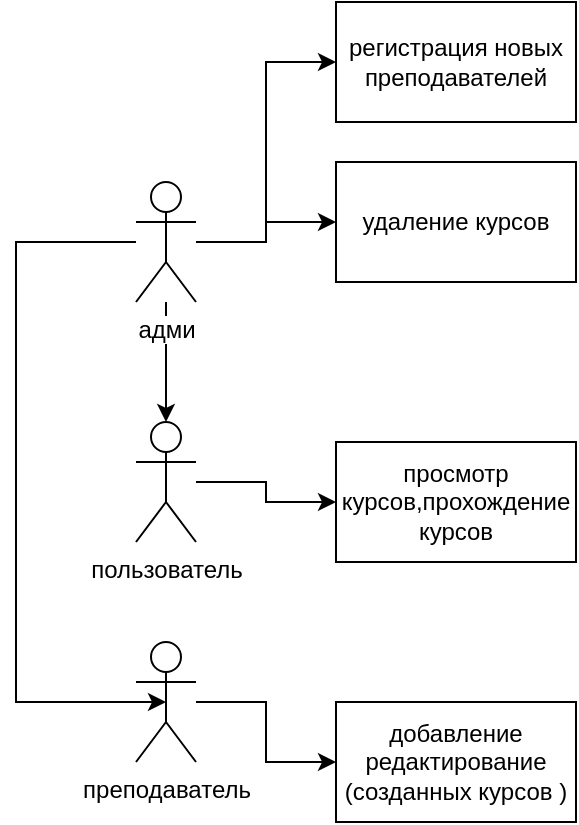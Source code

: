 <mxfile version="12.4.3" type="google" pages="1"><diagram id="wycEUdbuMVsxaBJbWzLw" name="Page-1"><mxGraphModel dx="1102" dy="570" grid="1" gridSize="10" guides="1" tooltips="1" connect="1" arrows="1" fold="1" page="1" pageScale="1" pageWidth="827" pageHeight="1169" math="0" shadow="0"><root><mxCell id="0"/><mxCell id="1" parent="0"/><mxCell id="GsAawXitvMeQxPVOAXeN-16" value="" style="edgeStyle=orthogonalEdgeStyle;rounded=0;orthogonalLoop=1;jettySize=auto;html=1;entryX=0;entryY=0.5;entryDx=0;entryDy=0;" edge="1" parent="1" source="GsAawXitvMeQxPVOAXeN-1" target="GsAawXitvMeQxPVOAXeN-6"><mxGeometry relative="1" as="geometry"><Array as="points"><mxPoint x="165" y="120"/><mxPoint x="165" y="110"/></Array></mxGeometry></mxCell><mxCell id="GsAawXitvMeQxPVOAXeN-20" value="" style="edgeStyle=orthogonalEdgeStyle;rounded=0;orthogonalLoop=1;jettySize=auto;html=1;entryX=0;entryY=0.5;entryDx=0;entryDy=0;" edge="1" parent="1" source="GsAawXitvMeQxPVOAXeN-1" target="GsAawXitvMeQxPVOAXeN-4"><mxGeometry relative="1" as="geometry"><mxPoint x="150" y="20" as="targetPoint"/></mxGeometry></mxCell><mxCell id="GsAawXitvMeQxPVOAXeN-21" value="" style="edgeStyle=orthogonalEdgeStyle;rounded=0;orthogonalLoop=1;jettySize=auto;html=1;" edge="1" parent="1" source="GsAawXitvMeQxPVOAXeN-1" target="GsAawXitvMeQxPVOAXeN-2"><mxGeometry relative="1" as="geometry"/></mxCell><mxCell id="GsAawXitvMeQxPVOAXeN-23" value="" style="edgeStyle=orthogonalEdgeStyle;rounded=0;orthogonalLoop=1;jettySize=auto;html=1;entryX=0.5;entryY=0.5;entryDx=0;entryDy=0;entryPerimeter=0;" edge="1" parent="1" source="GsAawXitvMeQxPVOAXeN-1" target="GsAawXitvMeQxPVOAXeN-3"><mxGeometry relative="1" as="geometry"><mxPoint x="20" y="120" as="targetPoint"/><Array as="points"><mxPoint x="40" y="120"/><mxPoint x="40" y="350"/></Array></mxGeometry></mxCell><mxCell id="GsAawXitvMeQxPVOAXeN-1" value="адми" style="shape=umlActor;verticalLabelPosition=bottom;labelBackgroundColor=#ffffff;verticalAlign=top;html=1;outlineConnect=0;" vertex="1" parent="1"><mxGeometry x="100" y="90" width="30" height="60" as="geometry"/></mxCell><mxCell id="GsAawXitvMeQxPVOAXeN-15" value="" style="edgeStyle=orthogonalEdgeStyle;rounded=0;orthogonalLoop=1;jettySize=auto;html=1;" edge="1" parent="1" source="GsAawXitvMeQxPVOAXeN-2" target="GsAawXitvMeQxPVOAXeN-7"><mxGeometry relative="1" as="geometry"/></mxCell><mxCell id="GsAawXitvMeQxPVOAXeN-2" value="пользователь" style="shape=umlActor;verticalLabelPosition=bottom;labelBackgroundColor=#ffffff;verticalAlign=top;html=1;outlineConnect=0;" vertex="1" parent="1"><mxGeometry x="100" y="210" width="30" height="60" as="geometry"/></mxCell><mxCell id="GsAawXitvMeQxPVOAXeN-14" value="" style="edgeStyle=orthogonalEdgeStyle;rounded=0;orthogonalLoop=1;jettySize=auto;html=1;" edge="1" parent="1" source="GsAawXitvMeQxPVOAXeN-3" target="GsAawXitvMeQxPVOAXeN-5"><mxGeometry relative="1" as="geometry"/></mxCell><mxCell id="GsAawXitvMeQxPVOAXeN-3" value="преподаватель" style="shape=umlActor;verticalLabelPosition=bottom;labelBackgroundColor=#ffffff;verticalAlign=top;html=1;outlineConnect=0;" vertex="1" parent="1"><mxGeometry x="100" y="320" width="30" height="60" as="geometry"/></mxCell><mxCell id="GsAawXitvMeQxPVOAXeN-4" value="регистрация новых преподавателей" style="rounded=0;whiteSpace=wrap;html=1;" vertex="1" parent="1"><mxGeometry x="200" width="120" height="60" as="geometry"/></mxCell><mxCell id="GsAawXitvMeQxPVOAXeN-5" value="добавление редактирование&lt;br&gt;(созданных курсов )" style="rounded=0;whiteSpace=wrap;html=1;" vertex="1" parent="1"><mxGeometry x="200" y="350" width="120" height="60" as="geometry"/></mxCell><mxCell id="GsAawXitvMeQxPVOAXeN-6" value="удаление курсов" style="rounded=0;whiteSpace=wrap;html=1;" vertex="1" parent="1"><mxGeometry x="200" y="80" width="120" height="60" as="geometry"/></mxCell><mxCell id="GsAawXitvMeQxPVOAXeN-7" value="просмотр курсов,прохождение курсов" style="rounded=0;whiteSpace=wrap;html=1;" vertex="1" parent="1"><mxGeometry x="200" y="220" width="120" height="60" as="geometry"/></mxCell></root></mxGraphModel></diagram></mxfile>